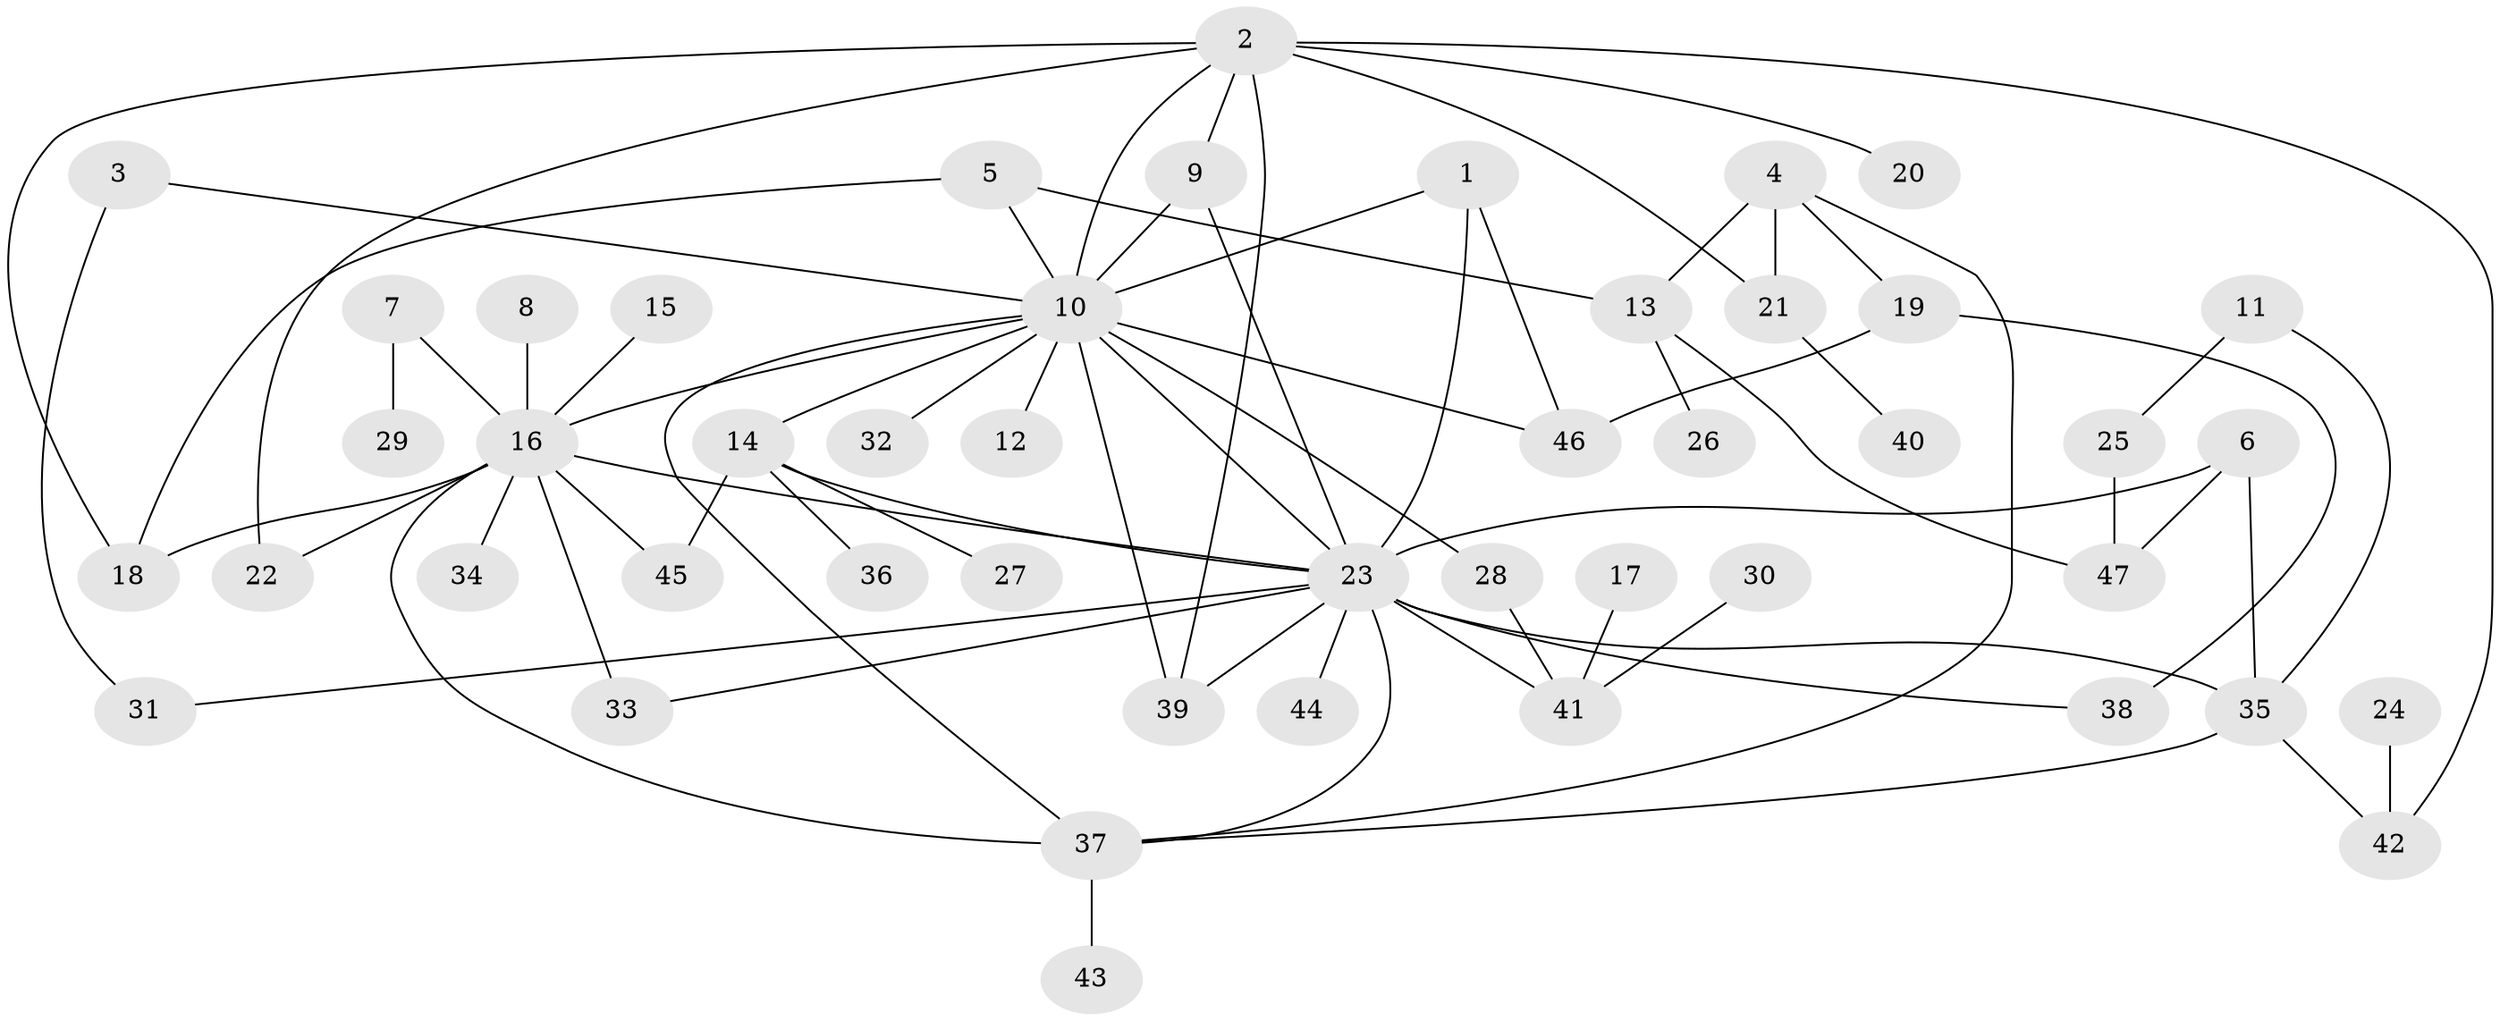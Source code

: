 // original degree distribution, {3: 0.14102564102564102, 18: 0.01282051282051282, 4: 0.07692307692307693, 13: 0.01282051282051282, 17: 0.01282051282051282, 2: 0.2948717948717949, 8: 0.01282051282051282, 5: 0.05128205128205128, 1: 0.3717948717948718, 6: 0.01282051282051282}
// Generated by graph-tools (version 1.1) at 2025/36/03/04/25 23:36:55]
// undirected, 47 vertices, 72 edges
graph export_dot {
  node [color=gray90,style=filled];
  1;
  2;
  3;
  4;
  5;
  6;
  7;
  8;
  9;
  10;
  11;
  12;
  13;
  14;
  15;
  16;
  17;
  18;
  19;
  20;
  21;
  22;
  23;
  24;
  25;
  26;
  27;
  28;
  29;
  30;
  31;
  32;
  33;
  34;
  35;
  36;
  37;
  38;
  39;
  40;
  41;
  42;
  43;
  44;
  45;
  46;
  47;
  1 -- 10 [weight=1.0];
  1 -- 23 [weight=1.0];
  1 -- 46 [weight=1.0];
  2 -- 9 [weight=1.0];
  2 -- 10 [weight=1.0];
  2 -- 18 [weight=1.0];
  2 -- 20 [weight=1.0];
  2 -- 21 [weight=1.0];
  2 -- 22 [weight=1.0];
  2 -- 39 [weight=1.0];
  2 -- 42 [weight=1.0];
  3 -- 10 [weight=1.0];
  3 -- 31 [weight=1.0];
  4 -- 13 [weight=1.0];
  4 -- 19 [weight=1.0];
  4 -- 21 [weight=1.0];
  4 -- 37 [weight=1.0];
  5 -- 10 [weight=1.0];
  5 -- 13 [weight=1.0];
  5 -- 18 [weight=1.0];
  6 -- 23 [weight=1.0];
  6 -- 35 [weight=1.0];
  6 -- 47 [weight=1.0];
  7 -- 16 [weight=1.0];
  7 -- 29 [weight=1.0];
  8 -- 16 [weight=1.0];
  9 -- 10 [weight=1.0];
  9 -- 23 [weight=1.0];
  10 -- 12 [weight=1.0];
  10 -- 14 [weight=1.0];
  10 -- 16 [weight=1.0];
  10 -- 23 [weight=1.0];
  10 -- 28 [weight=1.0];
  10 -- 32 [weight=1.0];
  10 -- 37 [weight=2.0];
  10 -- 39 [weight=1.0];
  10 -- 46 [weight=2.0];
  11 -- 25 [weight=1.0];
  11 -- 35 [weight=1.0];
  13 -- 26 [weight=1.0];
  13 -- 47 [weight=1.0];
  14 -- 23 [weight=1.0];
  14 -- 27 [weight=1.0];
  14 -- 36 [weight=1.0];
  14 -- 45 [weight=1.0];
  15 -- 16 [weight=1.0];
  16 -- 18 [weight=1.0];
  16 -- 22 [weight=1.0];
  16 -- 23 [weight=1.0];
  16 -- 33 [weight=1.0];
  16 -- 34 [weight=1.0];
  16 -- 37 [weight=1.0];
  16 -- 45 [weight=1.0];
  17 -- 41 [weight=1.0];
  19 -- 38 [weight=1.0];
  19 -- 46 [weight=1.0];
  21 -- 40 [weight=1.0];
  23 -- 31 [weight=1.0];
  23 -- 33 [weight=1.0];
  23 -- 35 [weight=1.0];
  23 -- 37 [weight=1.0];
  23 -- 38 [weight=1.0];
  23 -- 39 [weight=1.0];
  23 -- 41 [weight=1.0];
  23 -- 44 [weight=1.0];
  24 -- 42 [weight=1.0];
  25 -- 47 [weight=1.0];
  28 -- 41 [weight=1.0];
  30 -- 41 [weight=1.0];
  35 -- 37 [weight=1.0];
  35 -- 42 [weight=1.0];
  37 -- 43 [weight=1.0];
}
